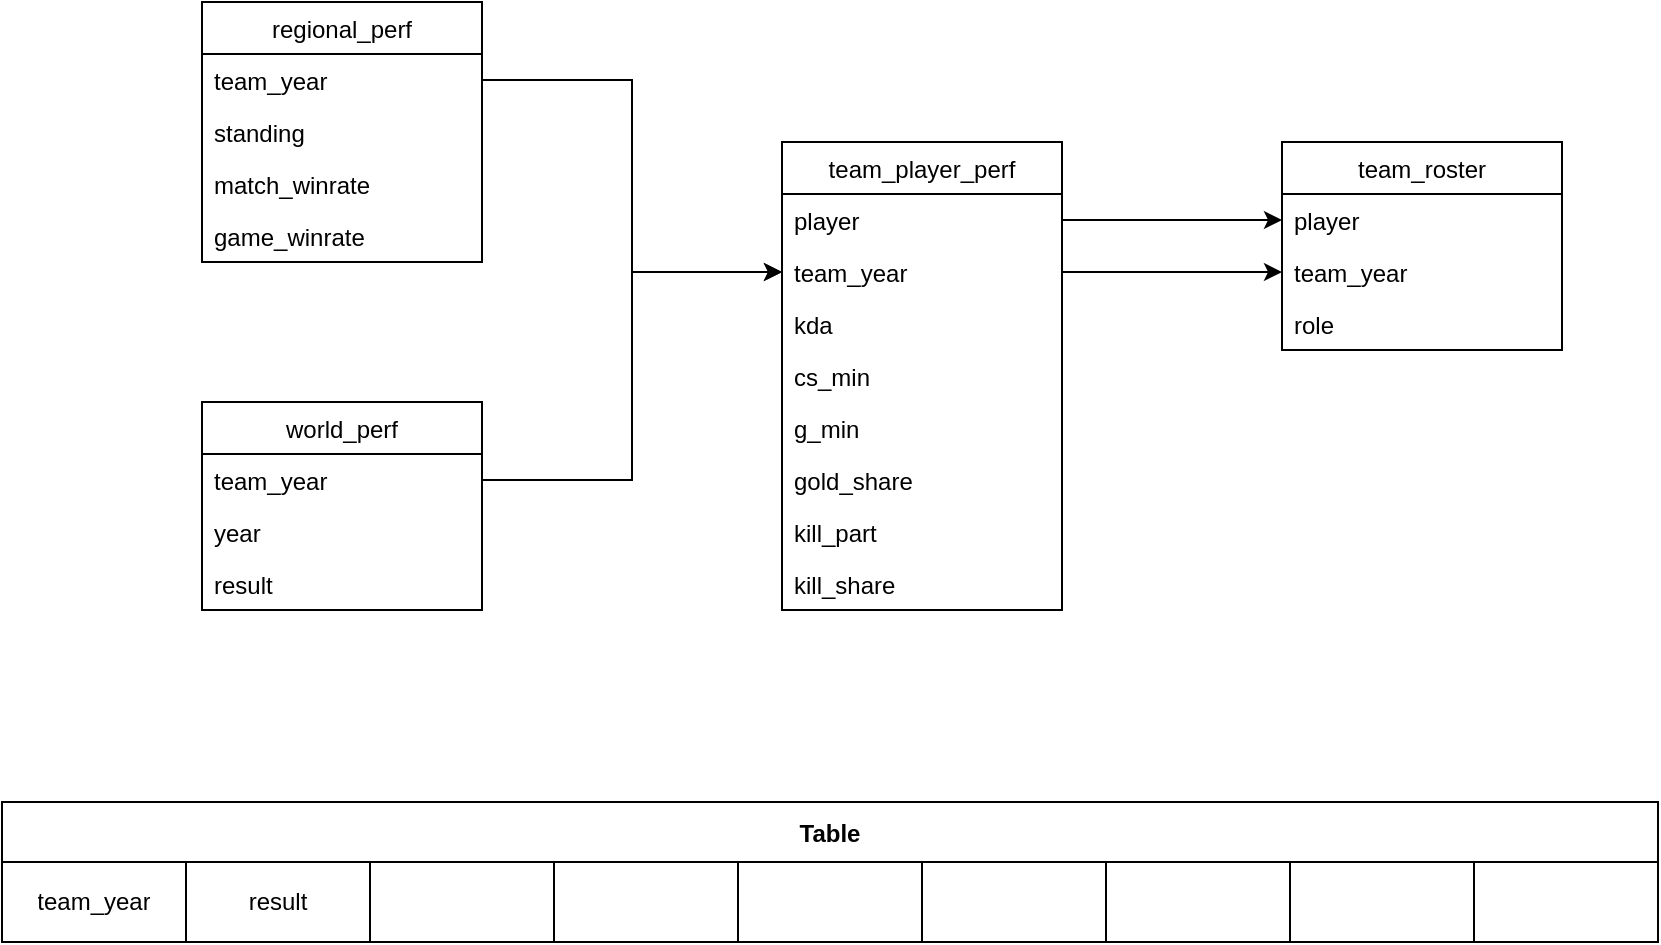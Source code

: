 <mxfile version="15.2.9"><diagram id="OJSj3mXKfNAHLKAOk4fo" name="Page-1"><mxGraphModel dx="1171" dy="1078" grid="0" gridSize="10" guides="1" tooltips="1" connect="1" arrows="1" fold="1" page="1" pageScale="1" pageWidth="850" pageHeight="1100" math="0" shadow="0"><root><mxCell id="0"/><mxCell id="1" parent="0"/><mxCell id="FuMVDOIva38T56_WrRbl-60" value="team_roster" style="swimlane;fontStyle=0;childLayout=stackLayout;horizontal=1;startSize=26;fillColor=none;horizontalStack=0;resizeParent=1;resizeParentMax=0;resizeLast=0;collapsible=1;marginBottom=0;strokeColor=default;" vertex="1" parent="1"><mxGeometry x="660" y="140" width="140" height="104" as="geometry"/></mxCell><mxCell id="FuMVDOIva38T56_WrRbl-62" value="player" style="text;strokeColor=none;fillColor=none;align=left;verticalAlign=top;spacingLeft=4;spacingRight=4;overflow=hidden;rotatable=0;points=[[0,0.5],[1,0.5]];portConstraint=eastwest;" vertex="1" parent="FuMVDOIva38T56_WrRbl-60"><mxGeometry y="26" width="140" height="26" as="geometry"/></mxCell><mxCell id="FuMVDOIva38T56_WrRbl-61" value="team_year    " style="text;strokeColor=none;fillColor=none;align=left;verticalAlign=top;spacingLeft=4;spacingRight=4;overflow=hidden;rotatable=0;points=[[0,0.5],[1,0.5]];portConstraint=eastwest;" vertex="1" parent="FuMVDOIva38T56_WrRbl-60"><mxGeometry y="52" width="140" height="26" as="geometry"/></mxCell><mxCell id="FuMVDOIva38T56_WrRbl-63" value="role" style="text;strokeColor=none;fillColor=none;align=left;verticalAlign=top;spacingLeft=4;spacingRight=4;overflow=hidden;rotatable=0;points=[[0,0.5],[1,0.5]];portConstraint=eastwest;" vertex="1" parent="FuMVDOIva38T56_WrRbl-60"><mxGeometry y="78" width="140" height="26" as="geometry"/></mxCell><mxCell id="FuMVDOIva38T56_WrRbl-64" value="regional_perf" style="swimlane;fontStyle=0;childLayout=stackLayout;horizontal=1;startSize=26;fillColor=none;horizontalStack=0;resizeParent=1;resizeParentMax=0;resizeLast=0;collapsible=1;marginBottom=0;strokeColor=default;" vertex="1" parent="1"><mxGeometry x="120" y="70" width="140" height="130" as="geometry"><mxRectangle x="260" y="630" width="100" height="26" as="alternateBounds"/></mxGeometry></mxCell><mxCell id="FuMVDOIva38T56_WrRbl-65" value="team_year" style="text;strokeColor=none;fillColor=none;align=left;verticalAlign=top;spacingLeft=4;spacingRight=4;overflow=hidden;rotatable=0;points=[[0,0.5],[1,0.5]];portConstraint=eastwest;" vertex="1" parent="FuMVDOIva38T56_WrRbl-64"><mxGeometry y="26" width="140" height="26" as="geometry"/></mxCell><mxCell id="FuMVDOIva38T56_WrRbl-66" value="standing" style="text;strokeColor=none;fillColor=none;align=left;verticalAlign=top;spacingLeft=4;spacingRight=4;overflow=hidden;rotatable=0;points=[[0,0.5],[1,0.5]];portConstraint=eastwest;" vertex="1" parent="FuMVDOIva38T56_WrRbl-64"><mxGeometry y="52" width="140" height="26" as="geometry"/></mxCell><mxCell id="FuMVDOIva38T56_WrRbl-78" value="match_winrate" style="text;strokeColor=none;fillColor=none;align=left;verticalAlign=top;spacingLeft=4;spacingRight=4;overflow=hidden;rotatable=0;points=[[0,0.5],[1,0.5]];portConstraint=eastwest;" vertex="1" parent="FuMVDOIva38T56_WrRbl-64"><mxGeometry y="78" width="140" height="26" as="geometry"/></mxCell><mxCell id="FuMVDOIva38T56_WrRbl-77" value="game_winrate" style="text;strokeColor=none;fillColor=none;align=left;verticalAlign=top;spacingLeft=4;spacingRight=4;overflow=hidden;rotatable=0;points=[[0,0.5],[1,0.5]];portConstraint=eastwest;" vertex="1" parent="FuMVDOIva38T56_WrRbl-64"><mxGeometry y="104" width="140" height="26" as="geometry"/></mxCell><mxCell id="FuMVDOIva38T56_WrRbl-68" value="team_player_perf" style="swimlane;fontStyle=0;childLayout=stackLayout;horizontal=1;startSize=26;fillColor=none;horizontalStack=0;resizeParent=1;resizeParentMax=0;resizeLast=0;collapsible=1;marginBottom=0;strokeColor=default;" vertex="1" parent="1"><mxGeometry x="410" y="140" width="140" height="234" as="geometry"/></mxCell><mxCell id="FuMVDOIva38T56_WrRbl-69" value="player" style="text;strokeColor=none;fillColor=none;align=left;verticalAlign=top;spacingLeft=4;spacingRight=4;overflow=hidden;rotatable=0;points=[[0,0.5],[1,0.5]];portConstraint=eastwest;" vertex="1" parent="FuMVDOIva38T56_WrRbl-68"><mxGeometry y="26" width="140" height="26" as="geometry"/></mxCell><mxCell id="FuMVDOIva38T56_WrRbl-70" value="team_year" style="text;strokeColor=none;fillColor=none;align=left;verticalAlign=top;spacingLeft=4;spacingRight=4;overflow=hidden;rotatable=0;points=[[0,0.5],[1,0.5]];portConstraint=eastwest;" vertex="1" parent="FuMVDOIva38T56_WrRbl-68"><mxGeometry y="52" width="140" height="26" as="geometry"/></mxCell><mxCell id="FuMVDOIva38T56_WrRbl-79" value="kda" style="text;strokeColor=none;fillColor=none;align=left;verticalAlign=top;spacingLeft=4;spacingRight=4;overflow=hidden;rotatable=0;points=[[0,0.5],[1,0.5]];portConstraint=eastwest;" vertex="1" parent="FuMVDOIva38T56_WrRbl-68"><mxGeometry y="78" width="140" height="26" as="geometry"/></mxCell><mxCell id="FuMVDOIva38T56_WrRbl-81" value="cs_min" style="text;strokeColor=none;fillColor=none;align=left;verticalAlign=top;spacingLeft=4;spacingRight=4;overflow=hidden;rotatable=0;points=[[0,0.5],[1,0.5]];portConstraint=eastwest;" vertex="1" parent="FuMVDOIva38T56_WrRbl-68"><mxGeometry y="104" width="140" height="26" as="geometry"/></mxCell><mxCell id="FuMVDOIva38T56_WrRbl-80" value="g_min" style="text;strokeColor=none;fillColor=none;align=left;verticalAlign=top;spacingLeft=4;spacingRight=4;overflow=hidden;rotatable=0;points=[[0,0.5],[1,0.5]];portConstraint=eastwest;" vertex="1" parent="FuMVDOIva38T56_WrRbl-68"><mxGeometry y="130" width="140" height="26" as="geometry"/></mxCell><mxCell id="FuMVDOIva38T56_WrRbl-84" value="gold_share" style="text;strokeColor=none;fillColor=none;align=left;verticalAlign=top;spacingLeft=4;spacingRight=4;overflow=hidden;rotatable=0;points=[[0,0.5],[1,0.5]];portConstraint=eastwest;" vertex="1" parent="FuMVDOIva38T56_WrRbl-68"><mxGeometry y="156" width="140" height="26" as="geometry"/></mxCell><mxCell id="FuMVDOIva38T56_WrRbl-82" value="kill_part" style="text;strokeColor=none;fillColor=none;align=left;verticalAlign=top;spacingLeft=4;spacingRight=4;overflow=hidden;rotatable=0;points=[[0,0.5],[1,0.5]];portConstraint=eastwest;" vertex="1" parent="FuMVDOIva38T56_WrRbl-68"><mxGeometry y="182" width="140" height="26" as="geometry"/></mxCell><mxCell id="FuMVDOIva38T56_WrRbl-83" value="kill_share" style="text;strokeColor=none;fillColor=none;align=left;verticalAlign=top;spacingLeft=4;spacingRight=4;overflow=hidden;rotatable=0;points=[[0,0.5],[1,0.5]];portConstraint=eastwest;" vertex="1" parent="FuMVDOIva38T56_WrRbl-68"><mxGeometry y="208" width="140" height="26" as="geometry"/></mxCell><mxCell id="FuMVDOIva38T56_WrRbl-72" value="world_perf" style="swimlane;fontStyle=0;childLayout=stackLayout;horizontal=1;startSize=26;fillColor=none;horizontalStack=0;resizeParent=1;resizeParentMax=0;resizeLast=0;collapsible=1;marginBottom=0;strokeColor=default;" vertex="1" parent="1"><mxGeometry x="120" y="270" width="140" height="104" as="geometry"/></mxCell><mxCell id="FuMVDOIva38T56_WrRbl-73" value="team_year" style="text;strokeColor=none;fillColor=none;align=left;verticalAlign=top;spacingLeft=4;spacingRight=4;overflow=hidden;rotatable=0;points=[[0,0.5],[1,0.5]];portConstraint=eastwest;" vertex="1" parent="FuMVDOIva38T56_WrRbl-72"><mxGeometry y="26" width="140" height="26" as="geometry"/></mxCell><mxCell id="FuMVDOIva38T56_WrRbl-74" value="year" style="text;strokeColor=none;fillColor=none;align=left;verticalAlign=top;spacingLeft=4;spacingRight=4;overflow=hidden;rotatable=0;points=[[0,0.5],[1,0.5]];portConstraint=eastwest;" vertex="1" parent="FuMVDOIva38T56_WrRbl-72"><mxGeometry y="52" width="140" height="26" as="geometry"/></mxCell><mxCell id="FuMVDOIva38T56_WrRbl-75" value="result" style="text;strokeColor=none;fillColor=none;align=left;verticalAlign=top;spacingLeft=4;spacingRight=4;overflow=hidden;rotatable=0;points=[[0,0.5],[1,0.5]];portConstraint=eastwest;" vertex="1" parent="FuMVDOIva38T56_WrRbl-72"><mxGeometry y="78" width="140" height="26" as="geometry"/></mxCell><mxCell id="FuMVDOIva38T56_WrRbl-85" style="edgeStyle=orthogonalEdgeStyle;rounded=0;orthogonalLoop=1;jettySize=auto;html=1;exitX=1;exitY=0.5;exitDx=0;exitDy=0;entryX=0;entryY=0.5;entryDx=0;entryDy=0;" edge="1" parent="1" source="FuMVDOIva38T56_WrRbl-65" target="FuMVDOIva38T56_WrRbl-70"><mxGeometry relative="1" as="geometry"/></mxCell><mxCell id="FuMVDOIva38T56_WrRbl-86" style="edgeStyle=orthogonalEdgeStyle;rounded=0;orthogonalLoop=1;jettySize=auto;html=1;exitX=1;exitY=0.5;exitDx=0;exitDy=0;entryX=0;entryY=0.5;entryDx=0;entryDy=0;" edge="1" parent="1" source="FuMVDOIva38T56_WrRbl-73" target="FuMVDOIva38T56_WrRbl-70"><mxGeometry relative="1" as="geometry"/></mxCell><mxCell id="FuMVDOIva38T56_WrRbl-87" style="edgeStyle=orthogonalEdgeStyle;rounded=0;orthogonalLoop=1;jettySize=auto;html=1;exitX=1;exitY=0.5;exitDx=0;exitDy=0;" edge="1" parent="1" source="FuMVDOIva38T56_WrRbl-69" target="FuMVDOIva38T56_WrRbl-62"><mxGeometry relative="1" as="geometry"/></mxCell><mxCell id="FuMVDOIva38T56_WrRbl-88" style="edgeStyle=orthogonalEdgeStyle;rounded=0;orthogonalLoop=1;jettySize=auto;html=1;exitX=1;exitY=0.5;exitDx=0;exitDy=0;entryX=0;entryY=0.5;entryDx=0;entryDy=0;" edge="1" parent="1" source="FuMVDOIva38T56_WrRbl-70" target="FuMVDOIva38T56_WrRbl-61"><mxGeometry relative="1" as="geometry"/></mxCell><mxCell id="FuMVDOIva38T56_WrRbl-89" value="Table" style="shape=table;startSize=30;container=1;collapsible=0;childLayout=tableLayout;fontStyle=1;align=center;pointerEvents=1;strokeColor=default;" vertex="1" parent="1"><mxGeometry x="20" y="470" width="828" height="70" as="geometry"/></mxCell><mxCell id="FuMVDOIva38T56_WrRbl-138" style="shape=partialRectangle;html=1;whiteSpace=wrap;collapsible=0;dropTarget=0;pointerEvents=0;fillColor=none;top=0;left=0;bottom=0;right=0;points=[[0,0.5],[1,0.5]];portConstraint=eastwest;" vertex="1" parent="FuMVDOIva38T56_WrRbl-89"><mxGeometry y="30" width="828" height="40" as="geometry"/></mxCell><mxCell id="FuMVDOIva38T56_WrRbl-139" value="team_year" style="shape=partialRectangle;html=1;whiteSpace=wrap;connectable=0;fillColor=none;top=0;left=0;bottom=0;right=0;overflow=hidden;pointerEvents=1;" vertex="1" parent="FuMVDOIva38T56_WrRbl-138"><mxGeometry width="92" height="40" as="geometry"><mxRectangle width="92" height="40" as="alternateBounds"/></mxGeometry></mxCell><mxCell id="FuMVDOIva38T56_WrRbl-140" value="result" style="shape=partialRectangle;html=1;whiteSpace=wrap;connectable=0;fillColor=none;top=0;left=0;bottom=0;right=0;overflow=hidden;pointerEvents=1;" vertex="1" parent="FuMVDOIva38T56_WrRbl-138"><mxGeometry x="92" width="92" height="40" as="geometry"><mxRectangle width="92" height="40" as="alternateBounds"/></mxGeometry></mxCell><mxCell id="FuMVDOIva38T56_WrRbl-141" style="shape=partialRectangle;html=1;whiteSpace=wrap;connectable=0;fillColor=none;top=0;left=0;bottom=0;right=0;overflow=hidden;pointerEvents=1;" vertex="1" parent="FuMVDOIva38T56_WrRbl-138"><mxGeometry x="184" width="92" height="40" as="geometry"><mxRectangle width="92" height="40" as="alternateBounds"/></mxGeometry></mxCell><mxCell id="FuMVDOIva38T56_WrRbl-142" style="shape=partialRectangle;html=1;whiteSpace=wrap;connectable=0;fillColor=none;top=0;left=0;bottom=0;right=0;overflow=hidden;pointerEvents=1;" vertex="1" parent="FuMVDOIva38T56_WrRbl-138"><mxGeometry x="276" width="92" height="40" as="geometry"><mxRectangle width="92" height="40" as="alternateBounds"/></mxGeometry></mxCell><mxCell id="FuMVDOIva38T56_WrRbl-146" style="shape=partialRectangle;html=1;whiteSpace=wrap;connectable=0;fillColor=none;top=0;left=0;bottom=0;right=0;overflow=hidden;pointerEvents=1;" vertex="1" parent="FuMVDOIva38T56_WrRbl-138"><mxGeometry x="368" width="92" height="40" as="geometry"><mxRectangle width="92" height="40" as="alternateBounds"/></mxGeometry></mxCell><mxCell id="FuMVDOIva38T56_WrRbl-150" style="shape=partialRectangle;html=1;whiteSpace=wrap;connectable=0;fillColor=none;top=0;left=0;bottom=0;right=0;overflow=hidden;pointerEvents=1;" vertex="1" parent="FuMVDOIva38T56_WrRbl-138"><mxGeometry x="460" width="92" height="40" as="geometry"><mxRectangle width="92" height="40" as="alternateBounds"/></mxGeometry></mxCell><mxCell id="FuMVDOIva38T56_WrRbl-151" style="shape=partialRectangle;html=1;whiteSpace=wrap;connectable=0;fillColor=none;top=0;left=0;bottom=0;right=0;overflow=hidden;pointerEvents=1;" vertex="1" parent="FuMVDOIva38T56_WrRbl-138"><mxGeometry x="552" width="92" height="40" as="geometry"><mxRectangle width="92" height="40" as="alternateBounds"/></mxGeometry></mxCell><mxCell id="FuMVDOIva38T56_WrRbl-152" style="shape=partialRectangle;html=1;whiteSpace=wrap;connectable=0;fillColor=none;top=0;left=0;bottom=0;right=0;overflow=hidden;pointerEvents=1;" vertex="1" parent="FuMVDOIva38T56_WrRbl-138"><mxGeometry x="644" width="92" height="40" as="geometry"><mxRectangle width="92" height="40" as="alternateBounds"/></mxGeometry></mxCell><mxCell id="FuMVDOIva38T56_WrRbl-153" style="shape=partialRectangle;html=1;whiteSpace=wrap;connectable=0;fillColor=none;top=0;left=0;bottom=0;right=0;overflow=hidden;pointerEvents=1;" vertex="1" parent="FuMVDOIva38T56_WrRbl-138"><mxGeometry x="736" width="92" height="40" as="geometry"><mxRectangle width="92" height="40" as="alternateBounds"/></mxGeometry></mxCell></root></mxGraphModel></diagram></mxfile>